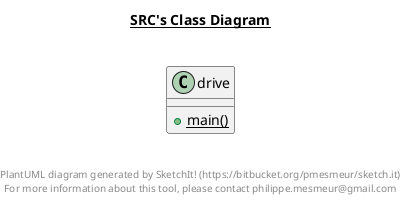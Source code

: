 @startuml

title __SRC's Class Diagram__\n

    class drive {
        {static} + main()
    }
  



right footer


PlantUML diagram generated by SketchIt! (https://bitbucket.org/pmesmeur/sketch.it)
For more information about this tool, please contact philippe.mesmeur@gmail.com
endfooter

@enduml
